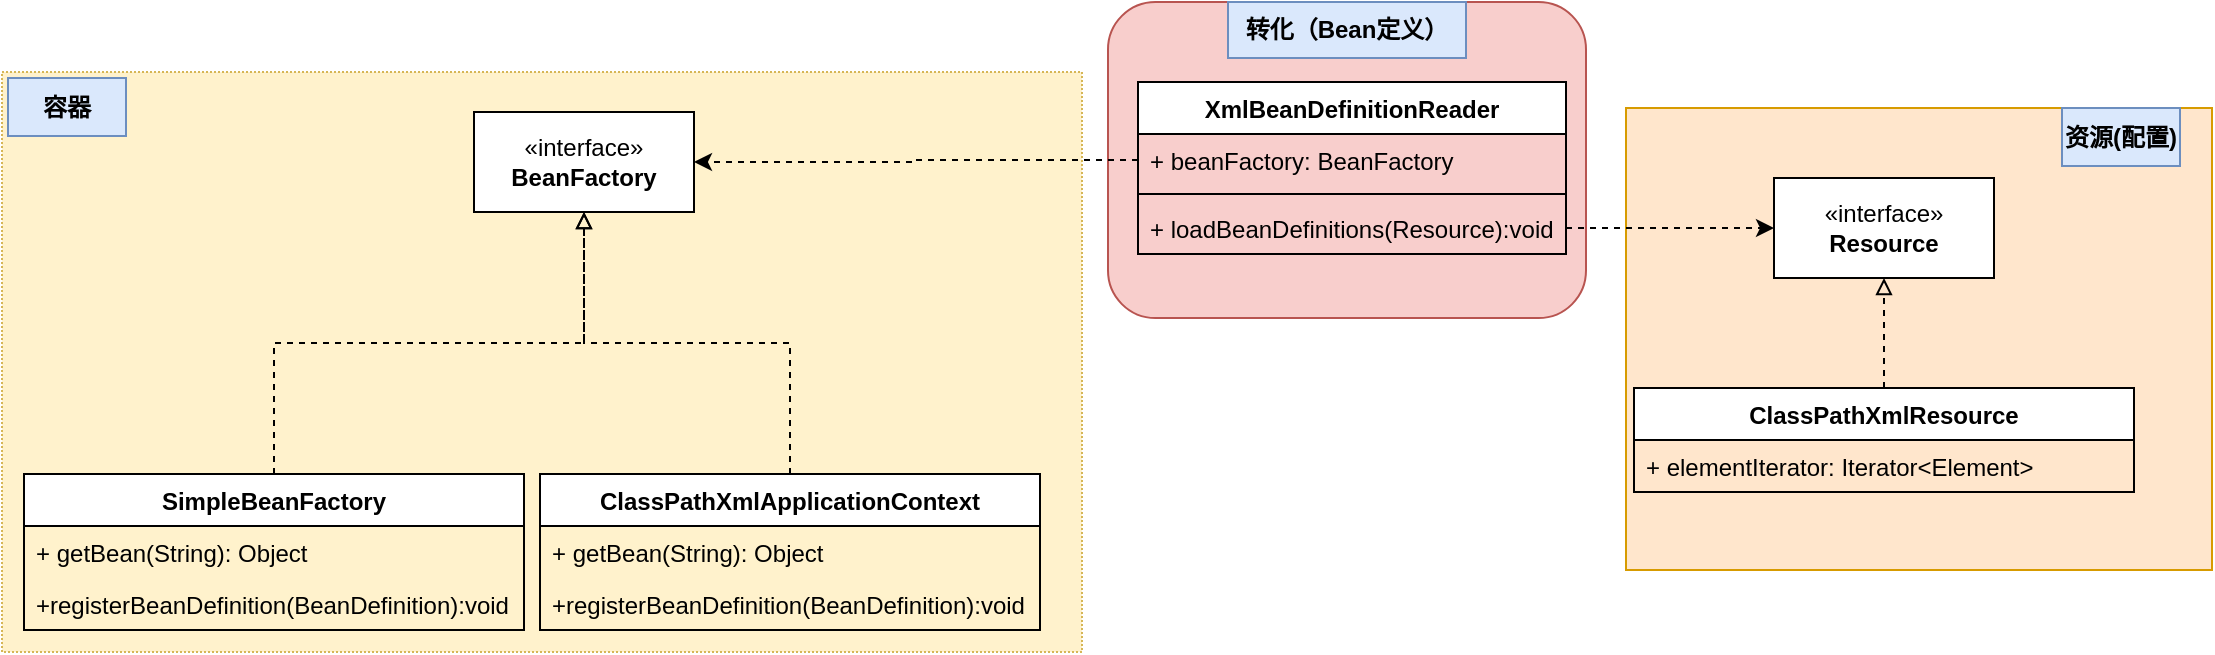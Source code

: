 <mxfile version="21.3.8" type="github">
  <diagram id="C5RBs43oDa-KdzZeNtuy" name="Page-1">
    <mxGraphModel dx="1893" dy="1204" grid="0" gridSize="10" guides="1" tooltips="1" connect="1" arrows="0" fold="1" page="0" pageScale="1" pageWidth="827" pageHeight="1169" math="0" shadow="0">
      <root>
        <mxCell id="WIyWlLk6GJQsqaUBKTNV-0" />
        <mxCell id="WIyWlLk6GJQsqaUBKTNV-1" parent="WIyWlLk6GJQsqaUBKTNV-0" />
        <mxCell id="x8NF5DQaWwtynAuK_VOE-32" value="" style="rounded=1;whiteSpace=wrap;html=1;fillColor=#f8cecc;strokeColor=#b85450;" vertex="1" parent="WIyWlLk6GJQsqaUBKTNV-1">
          <mxGeometry x="416" y="-8" width="239" height="158" as="geometry" />
        </mxCell>
        <mxCell id="x8NF5DQaWwtynAuK_VOE-30" value="" style="rounded=0;whiteSpace=wrap;html=1;fillColor=#ffe6cc;strokeColor=#d79b00;" vertex="1" parent="WIyWlLk6GJQsqaUBKTNV-1">
          <mxGeometry x="675" y="45" width="293" height="231" as="geometry" />
        </mxCell>
        <mxCell id="x8NF5DQaWwtynAuK_VOE-27" value="" style="rounded=0;whiteSpace=wrap;html=1;dashed=1;dashPattern=1 1;fillColor=#fff2cc;strokeColor=#d6b656;" vertex="1" parent="WIyWlLk6GJQsqaUBKTNV-1">
          <mxGeometry x="-137" y="27" width="540" height="290" as="geometry" />
        </mxCell>
        <mxCell id="x8NF5DQaWwtynAuK_VOE-1" value="«interface»&lt;br&gt;&lt;b&gt;BeanFactory&lt;/b&gt;" style="html=1;whiteSpace=wrap;movable=1;resizable=1;rotatable=1;deletable=1;editable=1;locked=0;connectable=1;" vertex="1" parent="WIyWlLk6GJQsqaUBKTNV-1">
          <mxGeometry x="99" y="47" width="110" height="50" as="geometry" />
        </mxCell>
        <mxCell id="x8NF5DQaWwtynAuK_VOE-9" style="edgeStyle=orthogonalEdgeStyle;rounded=0;orthogonalLoop=1;jettySize=auto;html=1;entryX=0.5;entryY=1;entryDx=0;entryDy=0;endArrow=block;endFill=0;dashed=1;movable=1;resizable=1;rotatable=1;deletable=1;editable=1;locked=0;connectable=1;" edge="1" parent="WIyWlLk6GJQsqaUBKTNV-1" source="x8NF5DQaWwtynAuK_VOE-4" target="x8NF5DQaWwtynAuK_VOE-1">
          <mxGeometry relative="1" as="geometry" />
        </mxCell>
        <mxCell id="x8NF5DQaWwtynAuK_VOE-4" value="SimpleBeanFactory" style="swimlane;fontStyle=1;align=center;verticalAlign=top;childLayout=stackLayout;horizontal=1;startSize=26;horizontalStack=0;resizeParent=1;resizeParentMax=0;resizeLast=0;collapsible=1;marginBottom=0;whiteSpace=wrap;html=1;movable=1;resizable=1;rotatable=1;deletable=1;editable=1;locked=0;connectable=1;" vertex="1" parent="WIyWlLk6GJQsqaUBKTNV-1">
          <mxGeometry x="-126" y="228" width="250" height="78" as="geometry" />
        </mxCell>
        <mxCell id="x8NF5DQaWwtynAuK_VOE-7" value="+ getBean(String): Object" style="text;strokeColor=none;fillColor=none;align=left;verticalAlign=top;spacingLeft=4;spacingRight=4;overflow=hidden;rotatable=1;points=[[0,0.5],[1,0.5]];portConstraint=eastwest;whiteSpace=wrap;html=1;movable=1;resizable=1;deletable=1;editable=1;locked=0;connectable=1;" vertex="1" parent="x8NF5DQaWwtynAuK_VOE-4">
          <mxGeometry y="26" width="250" height="26" as="geometry" />
        </mxCell>
        <mxCell id="x8NF5DQaWwtynAuK_VOE-8" value="+registerBeanDefinition(BeanDefinition):void" style="text;strokeColor=none;fillColor=none;align=left;verticalAlign=top;spacingLeft=4;spacingRight=4;overflow=hidden;rotatable=1;points=[[0,0.5],[1,0.5]];portConstraint=eastwest;whiteSpace=wrap;html=1;movable=1;resizable=1;deletable=1;editable=1;locked=0;connectable=1;" vertex="1" parent="x8NF5DQaWwtynAuK_VOE-4">
          <mxGeometry y="52" width="250" height="26" as="geometry" />
        </mxCell>
        <mxCell id="x8NF5DQaWwtynAuK_VOE-13" style="edgeStyle=orthogonalEdgeStyle;rounded=0;orthogonalLoop=1;jettySize=auto;html=1;exitX=0.5;exitY=0;exitDx=0;exitDy=0;entryX=0.5;entryY=1;entryDx=0;entryDy=0;endArrow=block;endFill=0;dashed=1;movable=1;resizable=1;rotatable=1;deletable=1;editable=1;locked=0;connectable=1;" edge="1" parent="WIyWlLk6GJQsqaUBKTNV-1" source="x8NF5DQaWwtynAuK_VOE-10" target="x8NF5DQaWwtynAuK_VOE-1">
          <mxGeometry relative="1" as="geometry" />
        </mxCell>
        <mxCell id="x8NF5DQaWwtynAuK_VOE-10" value="ClassPathXmlApplicationContext" style="swimlane;fontStyle=1;align=center;verticalAlign=top;childLayout=stackLayout;horizontal=1;startSize=26;horizontalStack=0;resizeParent=1;resizeParentMax=0;resizeLast=0;collapsible=1;marginBottom=0;whiteSpace=wrap;html=1;movable=1;resizable=1;rotatable=1;deletable=1;editable=1;locked=0;connectable=1;" vertex="1" parent="WIyWlLk6GJQsqaUBKTNV-1">
          <mxGeometry x="132" y="228" width="250" height="78" as="geometry" />
        </mxCell>
        <mxCell id="x8NF5DQaWwtynAuK_VOE-11" value="+ getBean(String): Object" style="text;strokeColor=none;fillColor=none;align=left;verticalAlign=top;spacingLeft=4;spacingRight=4;overflow=hidden;rotatable=1;points=[[0,0.5],[1,0.5]];portConstraint=eastwest;whiteSpace=wrap;html=1;movable=1;resizable=1;deletable=1;editable=1;locked=0;connectable=1;" vertex="1" parent="x8NF5DQaWwtynAuK_VOE-10">
          <mxGeometry y="26" width="250" height="26" as="geometry" />
        </mxCell>
        <mxCell id="x8NF5DQaWwtynAuK_VOE-12" value="+registerBeanDefinition(BeanDefinition):void" style="text;strokeColor=none;fillColor=none;align=left;verticalAlign=top;spacingLeft=4;spacingRight=4;overflow=hidden;rotatable=1;points=[[0,0.5],[1,0.5]];portConstraint=eastwest;whiteSpace=wrap;html=1;movable=1;resizable=1;deletable=1;editable=1;locked=0;connectable=1;" vertex="1" parent="x8NF5DQaWwtynAuK_VOE-10">
          <mxGeometry y="52" width="250" height="26" as="geometry" />
        </mxCell>
        <mxCell id="x8NF5DQaWwtynAuK_VOE-14" value="«interface»&lt;br&gt;&lt;b&gt;Resource&lt;/b&gt;" style="html=1;whiteSpace=wrap;movable=1;resizable=1;rotatable=1;deletable=1;editable=1;locked=0;connectable=1;" vertex="1" parent="WIyWlLk6GJQsqaUBKTNV-1">
          <mxGeometry x="749" y="80" width="110" height="50" as="geometry" />
        </mxCell>
        <mxCell id="x8NF5DQaWwtynAuK_VOE-19" style="edgeStyle=orthogonalEdgeStyle;rounded=0;orthogonalLoop=1;jettySize=auto;html=1;exitX=0.5;exitY=0;exitDx=0;exitDy=0;entryX=0.5;entryY=1;entryDx=0;entryDy=0;endArrow=block;endFill=0;dashed=1;movable=1;resizable=1;rotatable=1;deletable=1;editable=1;locked=0;connectable=1;" edge="1" parent="WIyWlLk6GJQsqaUBKTNV-1" source="x8NF5DQaWwtynAuK_VOE-15" target="x8NF5DQaWwtynAuK_VOE-14">
          <mxGeometry relative="1" as="geometry" />
        </mxCell>
        <mxCell id="x8NF5DQaWwtynAuK_VOE-15" value="ClassPathXmlResource" style="swimlane;fontStyle=1;align=center;verticalAlign=top;childLayout=stackLayout;horizontal=1;startSize=26;horizontalStack=0;resizeParent=1;resizeParentMax=0;resizeLast=0;collapsible=1;marginBottom=0;whiteSpace=wrap;html=1;movable=1;resizable=1;rotatable=1;deletable=1;editable=1;locked=0;connectable=1;" vertex="1" parent="WIyWlLk6GJQsqaUBKTNV-1">
          <mxGeometry x="679" y="185" width="250" height="52" as="geometry" />
        </mxCell>
        <mxCell id="x8NF5DQaWwtynAuK_VOE-16" value="+ elementIterator: Iterator&amp;lt;Element&amp;gt;" style="text;strokeColor=none;fillColor=none;align=left;verticalAlign=top;spacingLeft=4;spacingRight=4;overflow=hidden;rotatable=1;points=[[0,0.5],[1,0.5]];portConstraint=eastwest;whiteSpace=wrap;html=1;movable=1;resizable=1;deletable=1;editable=1;locked=0;connectable=1;" vertex="1" parent="x8NF5DQaWwtynAuK_VOE-15">
          <mxGeometry y="26" width="250" height="26" as="geometry" />
        </mxCell>
        <mxCell id="x8NF5DQaWwtynAuK_VOE-20" value="XmlBeanDefinitionReader" style="swimlane;fontStyle=1;align=center;verticalAlign=top;childLayout=stackLayout;horizontal=1;startSize=26;horizontalStack=0;resizeParent=1;resizeParentMax=0;resizeLast=0;collapsible=1;marginBottom=0;whiteSpace=wrap;html=1;movable=1;resizable=1;rotatable=1;deletable=1;editable=1;locked=0;connectable=1;" vertex="1" parent="WIyWlLk6GJQsqaUBKTNV-1">
          <mxGeometry x="431" y="32" width="214" height="86" as="geometry" />
        </mxCell>
        <mxCell id="x8NF5DQaWwtynAuK_VOE-21" value="+ beanFactory: BeanFactory" style="text;strokeColor=none;fillColor=none;align=left;verticalAlign=top;spacingLeft=4;spacingRight=4;overflow=hidden;rotatable=1;points=[[0,0.5],[1,0.5]];portConstraint=eastwest;whiteSpace=wrap;html=1;movable=1;resizable=1;deletable=1;editable=1;locked=0;connectable=1;" vertex="1" parent="x8NF5DQaWwtynAuK_VOE-20">
          <mxGeometry y="26" width="214" height="26" as="geometry" />
        </mxCell>
        <mxCell id="x8NF5DQaWwtynAuK_VOE-22" value="" style="line;strokeWidth=1;fillColor=none;align=left;verticalAlign=middle;spacingTop=-1;spacingLeft=3;spacingRight=3;rotatable=1;labelPosition=right;points=[];portConstraint=eastwest;strokeColor=inherit;movable=1;resizable=1;deletable=1;editable=1;locked=0;connectable=1;" vertex="1" parent="x8NF5DQaWwtynAuK_VOE-20">
          <mxGeometry y="52" width="214" height="8" as="geometry" />
        </mxCell>
        <mxCell id="x8NF5DQaWwtynAuK_VOE-23" value="+ loadBeanDefinitions(Resource):void" style="text;strokeColor=none;fillColor=none;align=left;verticalAlign=top;spacingLeft=4;spacingRight=4;overflow=hidden;rotatable=1;points=[[0,0.5],[1,0.5]];portConstraint=eastwest;whiteSpace=wrap;html=1;movable=1;resizable=1;deletable=1;editable=1;locked=0;connectable=1;" vertex="1" parent="x8NF5DQaWwtynAuK_VOE-20">
          <mxGeometry y="60" width="214" height="26" as="geometry" />
        </mxCell>
        <mxCell id="x8NF5DQaWwtynAuK_VOE-25" style="edgeStyle=orthogonalEdgeStyle;rounded=0;orthogonalLoop=1;jettySize=auto;html=1;entryX=1;entryY=0.5;entryDx=0;entryDy=0;dashed=1;exitX=0;exitY=0.5;exitDx=0;exitDy=0;movable=1;resizable=1;rotatable=1;deletable=1;editable=1;locked=0;connectable=1;" edge="1" parent="WIyWlLk6GJQsqaUBKTNV-1" source="x8NF5DQaWwtynAuK_VOE-21" target="x8NF5DQaWwtynAuK_VOE-1">
          <mxGeometry relative="1" as="geometry">
            <mxPoint x="492" y="-55" as="sourcePoint" />
            <mxPoint x="98" y="132" as="targetPoint" />
          </mxGeometry>
        </mxCell>
        <mxCell id="x8NF5DQaWwtynAuK_VOE-26" style="edgeStyle=orthogonalEdgeStyle;rounded=0;orthogonalLoop=1;jettySize=auto;html=1;exitX=1;exitY=0.5;exitDx=0;exitDy=0;entryX=0;entryY=0.5;entryDx=0;entryDy=0;dashed=1;movable=1;resizable=1;rotatable=1;deletable=1;editable=1;locked=0;connectable=1;" edge="1" parent="WIyWlLk6GJQsqaUBKTNV-1" source="x8NF5DQaWwtynAuK_VOE-23" target="x8NF5DQaWwtynAuK_VOE-14">
          <mxGeometry relative="1" as="geometry" />
        </mxCell>
        <mxCell id="x8NF5DQaWwtynAuK_VOE-29" value="&lt;b&gt;容器&lt;/b&gt;" style="text;html=1;strokeColor=#6c8ebf;fillColor=#dae8fc;align=center;verticalAlign=middle;whiteSpace=wrap;rounded=0;" vertex="1" parent="WIyWlLk6GJQsqaUBKTNV-1">
          <mxGeometry x="-134" y="30" width="59" height="29" as="geometry" />
        </mxCell>
        <mxCell id="x8NF5DQaWwtynAuK_VOE-31" value="&lt;b&gt;资源(配置)&lt;/b&gt;" style="text;html=1;strokeColor=#6c8ebf;fillColor=#dae8fc;align=center;verticalAlign=middle;whiteSpace=wrap;rounded=0;" vertex="1" parent="WIyWlLk6GJQsqaUBKTNV-1">
          <mxGeometry x="893" y="45" width="59" height="29" as="geometry" />
        </mxCell>
        <mxCell id="x8NF5DQaWwtynAuK_VOE-33" value="&lt;b&gt;转化（Bean定义）&lt;/b&gt;" style="text;html=1;strokeColor=#6c8ebf;fillColor=#dae8fc;align=center;verticalAlign=middle;whiteSpace=wrap;rounded=0;" vertex="1" parent="WIyWlLk6GJQsqaUBKTNV-1">
          <mxGeometry x="476" y="-8" width="119" height="28" as="geometry" />
        </mxCell>
      </root>
    </mxGraphModel>
  </diagram>
</mxfile>
